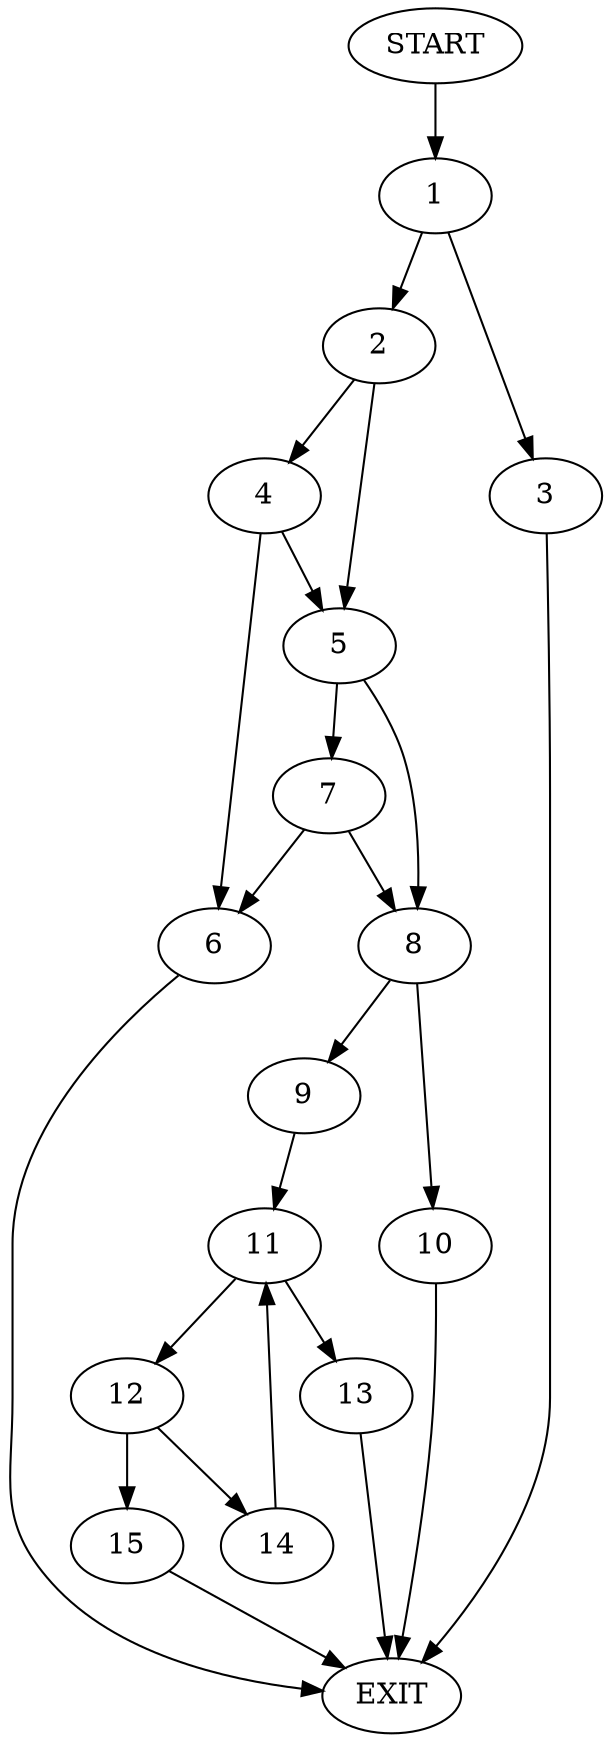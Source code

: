 digraph {
0 [label="START"]
16 [label="EXIT"]
0 -> 1
1 -> 2
1 -> 3
2 -> 4
2 -> 5
3 -> 16
4 -> 5
4 -> 6
5 -> 7
5 -> 8
6 -> 16
7 -> 8
7 -> 6
8 -> 9
8 -> 10
10 -> 16
9 -> 11
11 -> 12
11 -> 13
12 -> 14
12 -> 15
13 -> 16
15 -> 16
14 -> 11
}
